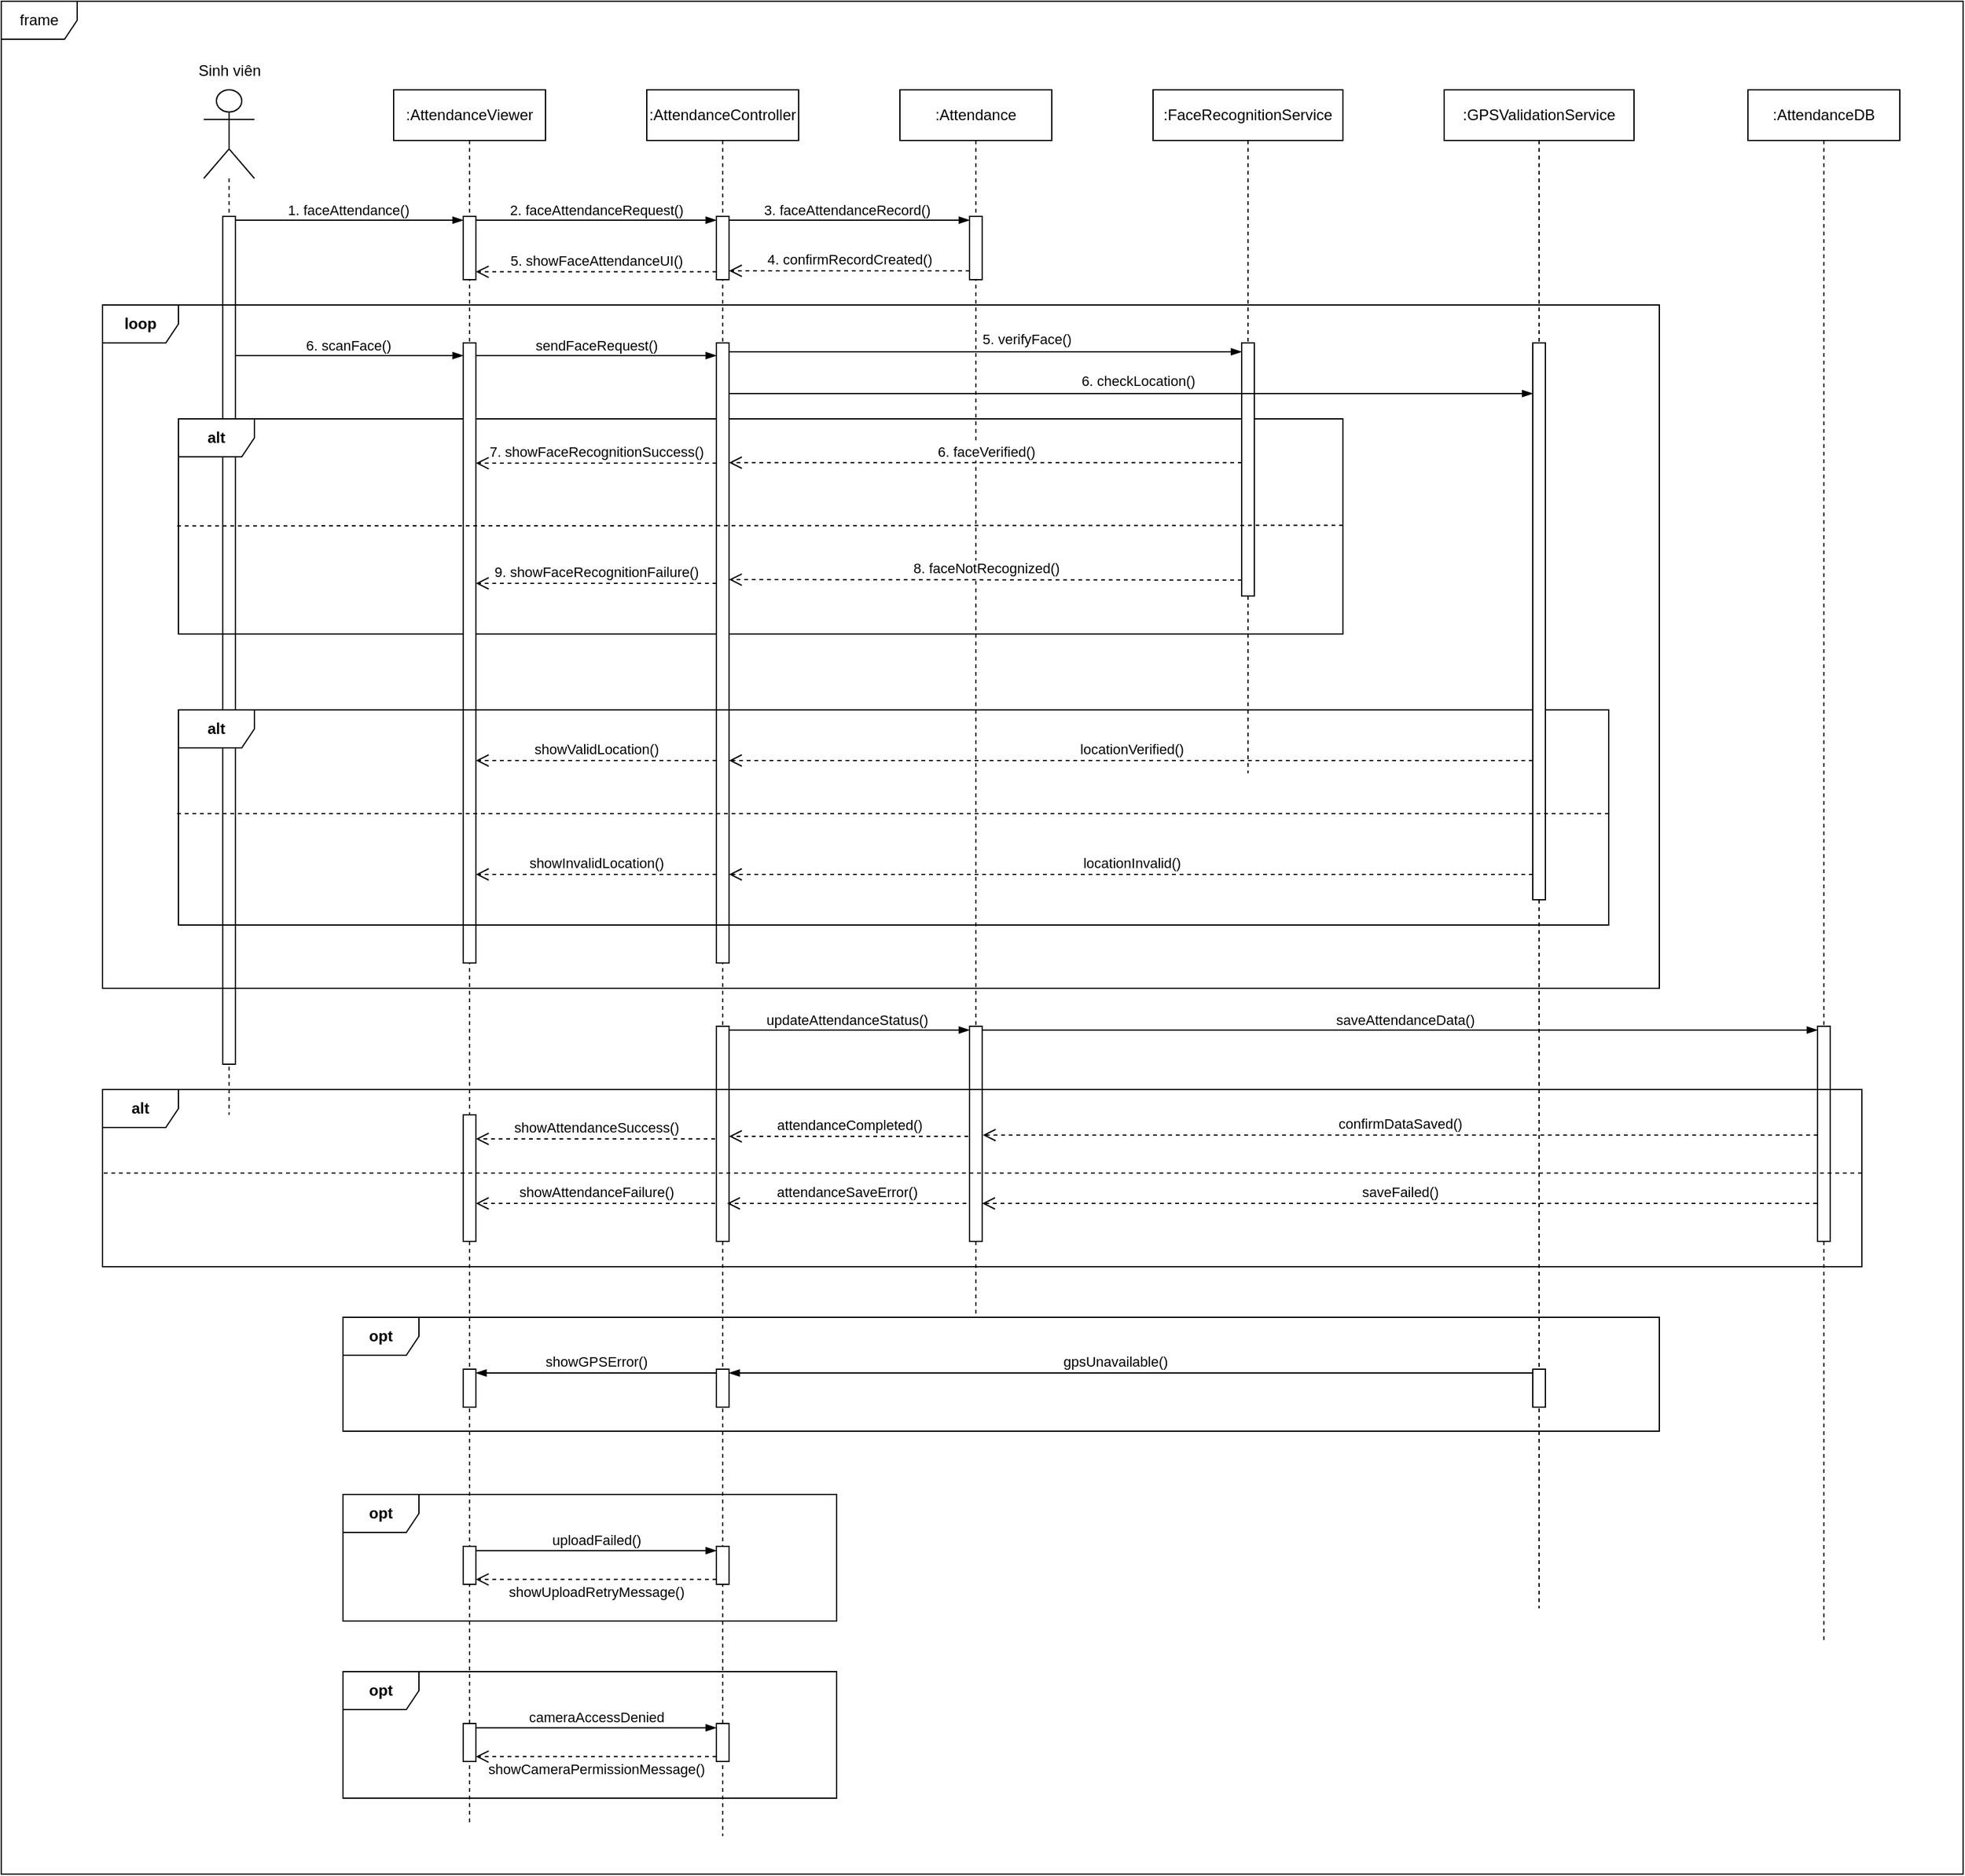 <mxfile version="26.1.0">
  <diagram id="sequence-diagram" name="Page-1">
    <mxGraphModel dx="1725" dy="479" grid="1" gridSize="10" guides="1" tooltips="1" connect="1" arrows="1" fold="1" page="1" pageScale="1" pageWidth="827" pageHeight="1169" math="0" shadow="0">
      <root>
        <mxCell id="0" />
        <mxCell id="1" parent="0" />
        <mxCell id="l3XtTcIofVnENhLU9X-6-130" value="frame" style="shape=umlFrame;whiteSpace=wrap;html=1;pointerEvents=0;swimlaneFillColor=default;" vertex="1" parent="1">
          <mxGeometry x="-30" y="10" width="1550" height="1480" as="geometry" />
        </mxCell>
        <mxCell id="l3XtTcIofVnENhLU9X-6-19" value=":AttendanceViewer" style="shape=umlLifeline;perimeter=lifelinePerimeter;whiteSpace=wrap;html=1;container=1;dropTarget=0;collapsible=0;recursiveResize=0;outlineConnect=0;portConstraint=eastwest;newEdgeStyle={&quot;curved&quot;:0,&quot;rounded&quot;:0};size=40;" vertex="1" parent="1">
          <mxGeometry x="280" y="80" width="120" height="1370" as="geometry" />
        </mxCell>
        <mxCell id="l3XtTcIofVnENhLU9X-6-28" value="" style="html=1;points=[[0,0,0,0,5],[0,1,0,0,-5],[1,0,0,0,5],[1,1,0,0,-5]];perimeter=orthogonalPerimeter;outlineConnect=0;targetShapes=umlLifeline;portConstraint=eastwest;newEdgeStyle={&quot;curved&quot;:0,&quot;rounded&quot;:0};" vertex="1" parent="l3XtTcIofVnENhLU9X-6-19">
          <mxGeometry x="55" y="100" width="10" height="50" as="geometry" />
        </mxCell>
        <mxCell id="l3XtTcIofVnENhLU9X-6-85" value="" style="html=1;points=[[0,0,0,0,5],[0,1,0,0,-5],[1,0,0,0,5],[1,1,0,0,-5]];perimeter=orthogonalPerimeter;outlineConnect=0;targetShapes=umlLifeline;portConstraint=eastwest;newEdgeStyle={&quot;curved&quot;:0,&quot;rounded&quot;:0};" vertex="1" parent="l3XtTcIofVnENhLU9X-6-19">
          <mxGeometry x="55" y="810" width="10" height="100" as="geometry" />
        </mxCell>
        <mxCell id="l3XtTcIofVnENhLU9X-6-20" value=":AttendanceController" style="shape=umlLifeline;perimeter=lifelinePerimeter;whiteSpace=wrap;html=1;container=1;dropTarget=0;collapsible=0;recursiveResize=0;outlineConnect=0;portConstraint=eastwest;newEdgeStyle={&quot;curved&quot;:0,&quot;rounded&quot;:0};size=40;" vertex="1" parent="1">
          <mxGeometry x="480" y="80" width="120" height="1380" as="geometry" />
        </mxCell>
        <mxCell id="l3XtTcIofVnENhLU9X-6-32" value="" style="html=1;points=[[0,0,0,0,5],[0,1,0,0,-5],[1,0,0,0,5],[1,1,0,0,-5]];perimeter=orthogonalPerimeter;outlineConnect=0;targetShapes=umlLifeline;portConstraint=eastwest;newEdgeStyle={&quot;curved&quot;:0,&quot;rounded&quot;:0};" vertex="1" parent="l3XtTcIofVnENhLU9X-6-20">
          <mxGeometry x="55" y="100" width="10" height="50" as="geometry" />
        </mxCell>
        <mxCell id="l3XtTcIofVnENhLU9X-6-73" value="" style="html=1;points=[[0,0,0,0,5],[0,1,0,0,-5],[1,0,0,0,5],[1,1,0,0,-5]];perimeter=orthogonalPerimeter;outlineConnect=0;targetShapes=umlLifeline;portConstraint=eastwest;newEdgeStyle={&quot;curved&quot;:0,&quot;rounded&quot;:0};" vertex="1" parent="l3XtTcIofVnENhLU9X-6-20">
          <mxGeometry x="55" y="740" width="10" height="170" as="geometry" />
        </mxCell>
        <mxCell id="l3XtTcIofVnENhLU9X-6-21" value=":FaceRecognitionService" style="shape=umlLifeline;perimeter=lifelinePerimeter;whiteSpace=wrap;html=1;container=1;dropTarget=0;collapsible=0;recursiveResize=0;outlineConnect=0;portConstraint=eastwest;newEdgeStyle={&quot;curved&quot;:0,&quot;rounded&quot;:0};size=40;" vertex="1" parent="1">
          <mxGeometry x="880" y="80" width="150" height="540" as="geometry" />
        </mxCell>
        <mxCell id="l3XtTcIofVnENhLU9X-6-22" value=":GPSValidationService" style="shape=umlLifeline;perimeter=lifelinePerimeter;whiteSpace=wrap;html=1;container=1;dropTarget=0;collapsible=0;recursiveResize=0;outlineConnect=0;portConstraint=eastwest;newEdgeStyle={&quot;curved&quot;:0,&quot;rounded&quot;:0};size=40;" vertex="1" parent="1">
          <mxGeometry x="1110" y="80" width="150" height="1200" as="geometry" />
        </mxCell>
        <mxCell id="l3XtTcIofVnENhLU9X-6-23" value=":Attendance" style="shape=umlLifeline;perimeter=lifelinePerimeter;whiteSpace=wrap;html=1;container=1;dropTarget=0;collapsible=0;recursiveResize=0;outlineConnect=0;portConstraint=eastwest;newEdgeStyle={&quot;curved&quot;:0,&quot;rounded&quot;:0};size=40;" vertex="1" parent="1">
          <mxGeometry x="680" y="80" width="120" height="970" as="geometry" />
        </mxCell>
        <mxCell id="l3XtTcIofVnENhLU9X-6-34" value="" style="html=1;points=[[0,0,0,0,5],[0,1,0,0,-5],[1,0,0,0,5],[1,1,0,0,-5]];perimeter=orthogonalPerimeter;outlineConnect=0;targetShapes=umlLifeline;portConstraint=eastwest;newEdgeStyle={&quot;curved&quot;:0,&quot;rounded&quot;:0};" vertex="1" parent="l3XtTcIofVnENhLU9X-6-23">
          <mxGeometry x="55" y="100" width="10" height="50" as="geometry" />
        </mxCell>
        <mxCell id="l3XtTcIofVnENhLU9X-6-72" value="" style="html=1;points=[[0,0,0,0,5],[0,1,0,0,-5],[1,0,0,0,5],[1,1,0,0,-5]];perimeter=orthogonalPerimeter;outlineConnect=0;targetShapes=umlLifeline;portConstraint=eastwest;newEdgeStyle={&quot;curved&quot;:0,&quot;rounded&quot;:0};" vertex="1" parent="l3XtTcIofVnENhLU9X-6-23">
          <mxGeometry x="55" y="740" width="10" height="170" as="geometry" />
        </mxCell>
        <mxCell id="l3XtTcIofVnENhLU9X-6-24" value="" style="shape=umlLifeline;perimeter=lifelinePerimeter;whiteSpace=wrap;html=1;container=1;dropTarget=0;collapsible=0;recursiveResize=0;outlineConnect=0;portConstraint=eastwest;newEdgeStyle={&quot;curved&quot;:0,&quot;rounded&quot;:0};participant=umlActor;size=70;" vertex="1" parent="1">
          <mxGeometry x="130" y="80" width="40" height="810" as="geometry" />
        </mxCell>
        <mxCell id="l3XtTcIofVnENhLU9X-6-27" value="" style="html=1;points=[[0,0,0,0,5],[0,1,0,0,-5],[1,0,0,0,5],[1,1,0,0,-5]];perimeter=orthogonalPerimeter;outlineConnect=0;targetShapes=umlLifeline;portConstraint=eastwest;newEdgeStyle={&quot;curved&quot;:0,&quot;rounded&quot;:0};" vertex="1" parent="l3XtTcIofVnENhLU9X-6-24">
          <mxGeometry x="15" y="100" width="10" height="670" as="geometry" />
        </mxCell>
        <mxCell id="l3XtTcIofVnENhLU9X-6-25" value="Sinh viên" style="text;html=1;align=center;verticalAlign=middle;resizable=0;points=[];autosize=1;strokeColor=none;fillColor=none;" vertex="1" parent="1">
          <mxGeometry x="115" y="50" width="70" height="30" as="geometry" />
        </mxCell>
        <mxCell id="l3XtTcIofVnENhLU9X-6-29" value="" style="edgeStyle=elbowEdgeStyle;fontSize=12;html=1;endArrow=blockThin;endFill=1;rounded=0;" edge="1" parent="1" source="l3XtTcIofVnENhLU9X-6-27">
          <mxGeometry width="160" relative="1" as="geometry">
            <mxPoint x="160" y="183" as="sourcePoint" />
            <mxPoint x="335" y="183" as="targetPoint" />
            <Array as="points">
              <mxPoint x="270" y="183" />
            </Array>
          </mxGeometry>
        </mxCell>
        <mxCell id="l3XtTcIofVnENhLU9X-6-37" value="1. faceAttendance()" style="edgeLabel;html=1;align=center;verticalAlign=middle;resizable=0;points=[];" vertex="1" connectable="0" parent="l3XtTcIofVnENhLU9X-6-29">
          <mxGeometry x="0.144" y="1" relative="1" as="geometry">
            <mxPoint x="-14" y="-7" as="offset" />
          </mxGeometry>
        </mxCell>
        <mxCell id="l3XtTcIofVnENhLU9X-6-33" value="" style="edgeStyle=elbowEdgeStyle;fontSize=12;html=1;endArrow=blockThin;endFill=1;rounded=0;" edge="1" parent="1" source="l3XtTcIofVnENhLU9X-6-28">
          <mxGeometry width="160" relative="1" as="geometry">
            <mxPoint x="350" y="183" as="sourcePoint" />
            <mxPoint x="535" y="183" as="targetPoint" />
            <Array as="points">
              <mxPoint x="460" y="183" />
            </Array>
          </mxGeometry>
        </mxCell>
        <mxCell id="l3XtTcIofVnENhLU9X-6-35" value="" style="edgeStyle=elbowEdgeStyle;fontSize=12;html=1;endArrow=blockThin;endFill=1;rounded=0;" edge="1" parent="1" source="l3XtTcIofVnENhLU9X-6-32">
          <mxGeometry width="160" relative="1" as="geometry">
            <mxPoint x="540" y="183" as="sourcePoint" />
            <mxPoint x="735" y="183" as="targetPoint" />
            <Array as="points">
              <mxPoint x="660" y="183" />
            </Array>
          </mxGeometry>
        </mxCell>
        <mxCell id="l3XtTcIofVnENhLU9X-6-38" value="2. faceAttendanceRequest()" style="edgeLabel;html=1;align=center;verticalAlign=middle;resizable=0;points=[];" vertex="1" connectable="0" parent="1">
          <mxGeometry x="440.003" y="175.0" as="geometry" />
        </mxCell>
        <mxCell id="l3XtTcIofVnENhLU9X-6-39" value="3. faceAttendanceRecord()" style="edgeLabel;html=1;align=center;verticalAlign=middle;resizable=0;points=[];" vertex="1" connectable="0" parent="1">
          <mxGeometry x="638.003" y="175.0" as="geometry" />
        </mxCell>
        <mxCell id="l3XtTcIofVnENhLU9X-6-40" value="4. confirmRecordCreated()" style="html=1;verticalAlign=bottom;endArrow=open;dashed=1;endSize=8;curved=0;rounded=0;" edge="1" parent="1" source="l3XtTcIofVnENhLU9X-6-34">
          <mxGeometry relative="1" as="geometry">
            <mxPoint x="625" y="223" as="sourcePoint" />
            <mxPoint x="545" y="223" as="targetPoint" />
          </mxGeometry>
        </mxCell>
        <mxCell id="l3XtTcIofVnENhLU9X-6-41" value="5. showFaceAttendanceUI()" style="html=1;verticalAlign=bottom;endArrow=open;dashed=1;endSize=8;curved=0;rounded=0;" edge="1" parent="1">
          <mxGeometry relative="1" as="geometry">
            <mxPoint x="535" y="223.78" as="sourcePoint" />
            <mxPoint x="345" y="223.78" as="targetPoint" />
          </mxGeometry>
        </mxCell>
        <mxCell id="l3XtTcIofVnENhLU9X-6-42" value="&lt;b&gt;alt&lt;/b&gt;" style="shape=umlFrame;whiteSpace=wrap;html=1;pointerEvents=0;" vertex="1" parent="1">
          <mxGeometry x="110" y="340" width="920" height="170" as="geometry" />
        </mxCell>
        <mxCell id="l3XtTcIofVnENhLU9X-6-44" value="" style="html=1;points=[[0,0,0,0,5],[0,1,0,0,-5],[1,0,0,0,5],[1,1,0,0,-5]];perimeter=orthogonalPerimeter;outlineConnect=0;targetShapes=umlLifeline;portConstraint=eastwest;newEdgeStyle={&quot;curved&quot;:0,&quot;rounded&quot;:0};" vertex="1" parent="1">
          <mxGeometry x="950" y="280" width="10" height="200" as="geometry" />
        </mxCell>
        <mxCell id="l3XtTcIofVnENhLU9X-6-45" value="" style="edgeStyle=elbowEdgeStyle;fontSize=12;html=1;endArrow=blockThin;endFill=1;rounded=0;" edge="1" parent="1" target="l3XtTcIofVnENhLU9X-6-44">
          <mxGeometry width="160" relative="1" as="geometry">
            <mxPoint x="545" y="287" as="sourcePoint" />
            <mxPoint x="735" y="287" as="targetPoint" />
            <Array as="points">
              <mxPoint x="660" y="287" />
            </Array>
          </mxGeometry>
        </mxCell>
        <mxCell id="l3XtTcIofVnENhLU9X-6-46" value="5. verifyFace()" style="edgeLabel;html=1;align=center;verticalAlign=middle;resizable=0;points=[];" vertex="1" connectable="0" parent="l3XtTcIofVnENhLU9X-6-45">
          <mxGeometry x="-0.233" y="-1" relative="1" as="geometry">
            <mxPoint x="79" y="-11" as="offset" />
          </mxGeometry>
        </mxCell>
        <mxCell id="l3XtTcIofVnENhLU9X-6-47" value="6. faceVerified()" style="html=1;verticalAlign=bottom;endArrow=open;dashed=1;endSize=8;curved=0;rounded=0;" edge="1" parent="1" source="l3XtTcIofVnENhLU9X-6-44">
          <mxGeometry relative="1" as="geometry">
            <mxPoint x="735" y="374.62" as="sourcePoint" />
            <mxPoint x="545" y="374.62" as="targetPoint" />
          </mxGeometry>
        </mxCell>
        <mxCell id="l3XtTcIofVnENhLU9X-6-48" value="" style="html=1;points=[[0,0,0,0,5],[0,1,0,0,-5],[1,0,0,0,5],[1,1,0,0,-5]];perimeter=orthogonalPerimeter;outlineConnect=0;targetShapes=umlLifeline;portConstraint=eastwest;newEdgeStyle={&quot;curved&quot;:0,&quot;rounded&quot;:0};" vertex="1" parent="1">
          <mxGeometry x="335" y="280" width="10" height="490" as="geometry" />
        </mxCell>
        <mxCell id="l3XtTcIofVnENhLU9X-6-49" value="7.&amp;nbsp;showFaceRecognitionSuccess()" style="html=1;verticalAlign=bottom;endArrow=open;dashed=1;endSize=8;curved=0;rounded=0;" edge="1" parent="1" target="l3XtTcIofVnENhLU9X-6-48">
          <mxGeometry relative="1" as="geometry">
            <mxPoint x="535" y="375.04" as="sourcePoint" />
            <mxPoint x="130" y="374.66" as="targetPoint" />
          </mxGeometry>
        </mxCell>
        <mxCell id="l3XtTcIofVnENhLU9X-6-51" value="" style="html=1;points=[[0,0,0,0,5],[0,1,0,0,-5],[1,0,0,0,5],[1,1,0,0,-5]];perimeter=orthogonalPerimeter;outlineConnect=0;targetShapes=umlLifeline;portConstraint=eastwest;newEdgeStyle={&quot;curved&quot;:0,&quot;rounded&quot;:0};" vertex="1" parent="1">
          <mxGeometry x="535" y="280" width="10" height="490" as="geometry" />
        </mxCell>
        <mxCell id="l3XtTcIofVnENhLU9X-6-52" value="8. faceNotRecognized()" style="html=1;verticalAlign=bottom;endArrow=open;dashed=1;endSize=8;curved=0;rounded=0;" edge="1" parent="1">
          <mxGeometry relative="1" as="geometry">
            <mxPoint x="950" y="467.38" as="sourcePoint" />
            <mxPoint x="545" y="467" as="targetPoint" />
          </mxGeometry>
        </mxCell>
        <mxCell id="l3XtTcIofVnENhLU9X-6-54" value="9. showFaceRecognitionFailure()" style="html=1;verticalAlign=bottom;endArrow=open;dashed=1;endSize=8;curved=0;rounded=0;" edge="1" parent="1">
          <mxGeometry relative="1" as="geometry">
            <mxPoint x="535" y="470.04" as="sourcePoint" />
            <mxPoint x="345" y="470" as="targetPoint" />
          </mxGeometry>
        </mxCell>
        <mxCell id="l3XtTcIofVnENhLU9X-6-55" value="" style="edgeStyle=elbowEdgeStyle;fontSize=12;html=1;endArrow=blockThin;endFill=1;rounded=0;" edge="1" parent="1">
          <mxGeometry width="160" relative="1" as="geometry">
            <mxPoint x="155" y="290" as="sourcePoint" />
            <mxPoint x="335" y="290" as="targetPoint" />
            <Array as="points">
              <mxPoint x="270" y="290" />
            </Array>
          </mxGeometry>
        </mxCell>
        <mxCell id="l3XtTcIofVnENhLU9X-6-56" value="6. scanFace()" style="edgeLabel;html=1;align=center;verticalAlign=middle;resizable=0;points=[];" vertex="1" connectable="0" parent="l3XtTcIofVnENhLU9X-6-55">
          <mxGeometry x="0.144" y="1" relative="1" as="geometry">
            <mxPoint x="-14" y="-7" as="offset" />
          </mxGeometry>
        </mxCell>
        <mxCell id="l3XtTcIofVnENhLU9X-6-57" value="" style="edgeStyle=elbowEdgeStyle;fontSize=12;html=1;endArrow=blockThin;endFill=1;rounded=0;" edge="1" parent="1" target="l3XtTcIofVnENhLU9X-6-51">
          <mxGeometry width="160" relative="1" as="geometry">
            <mxPoint x="345" y="290" as="sourcePoint" />
            <mxPoint x="530" y="290" as="targetPoint" />
            <Array as="points">
              <mxPoint x="460" y="290" />
            </Array>
          </mxGeometry>
        </mxCell>
        <mxCell id="l3XtTcIofVnENhLU9X-6-58" value="sendFaceRequest()" style="edgeLabel;html=1;align=center;verticalAlign=middle;resizable=0;points=[];" vertex="1" connectable="0" parent="l3XtTcIofVnENhLU9X-6-57">
          <mxGeometry x="0.144" y="1" relative="1" as="geometry">
            <mxPoint x="-14" y="-7" as="offset" />
          </mxGeometry>
        </mxCell>
        <mxCell id="l3XtTcIofVnENhLU9X-6-59" value="&lt;b&gt;loop&lt;/b&gt;" style="shape=umlFrame;whiteSpace=wrap;html=1;pointerEvents=0;" vertex="1" parent="1">
          <mxGeometry x="50" y="250" width="1230" height="540" as="geometry" />
        </mxCell>
        <mxCell id="l3XtTcIofVnENhLU9X-6-60" value="&lt;b&gt;alt&lt;/b&gt;" style="shape=umlFrame;whiteSpace=wrap;html=1;pointerEvents=0;" vertex="1" parent="1">
          <mxGeometry x="110" y="570" width="1130" height="170" as="geometry" />
        </mxCell>
        <mxCell id="l3XtTcIofVnENhLU9X-6-61" value="" style="html=1;points=[[0,0,0,0,5],[0,1,0,0,-5],[1,0,0,0,5],[1,1,0,0,-5]];perimeter=orthogonalPerimeter;outlineConnect=0;targetShapes=umlLifeline;portConstraint=eastwest;newEdgeStyle={&quot;curved&quot;:0,&quot;rounded&quot;:0};" vertex="1" parent="1">
          <mxGeometry x="1180" y="280" width="10" height="440" as="geometry" />
        </mxCell>
        <mxCell id="l3XtTcIofVnENhLU9X-6-62" value="" style="edgeStyle=elbowEdgeStyle;fontSize=12;html=1;endArrow=blockThin;endFill=1;rounded=0;" edge="1" parent="1" target="l3XtTcIofVnENhLU9X-6-61">
          <mxGeometry width="160" relative="1" as="geometry">
            <mxPoint x="545" y="320" as="sourcePoint" />
            <mxPoint x="950" y="320" as="targetPoint" />
            <Array as="points">
              <mxPoint x="660" y="320" />
            </Array>
          </mxGeometry>
        </mxCell>
        <mxCell id="l3XtTcIofVnENhLU9X-6-63" value="6. checkLocation()" style="edgeLabel;html=1;align=center;verticalAlign=middle;resizable=0;points=[];" vertex="1" connectable="0" parent="l3XtTcIofVnENhLU9X-6-62">
          <mxGeometry x="-0.233" y="-1" relative="1" as="geometry">
            <mxPoint x="79" y="-11" as="offset" />
          </mxGeometry>
        </mxCell>
        <mxCell id="l3XtTcIofVnENhLU9X-6-64" value="locationVerified()" style="html=1;verticalAlign=bottom;endArrow=open;dashed=1;endSize=8;curved=0;rounded=0;" edge="1" parent="1" source="l3XtTcIofVnENhLU9X-6-61">
          <mxGeometry relative="1" as="geometry">
            <mxPoint x="950" y="610.38" as="sourcePoint" />
            <mxPoint x="545" y="610" as="targetPoint" />
          </mxGeometry>
        </mxCell>
        <mxCell id="l3XtTcIofVnENhLU9X-6-65" value="showValidLocation()" style="html=1;verticalAlign=bottom;endArrow=open;dashed=1;endSize=8;curved=0;rounded=0;" edge="1" parent="1">
          <mxGeometry relative="1" as="geometry">
            <mxPoint x="535" y="610.04" as="sourcePoint" />
            <mxPoint x="345" y="610" as="targetPoint" />
          </mxGeometry>
        </mxCell>
        <mxCell id="l3XtTcIofVnENhLU9X-6-66" value="" style="html=1;verticalAlign=bottom;endArrow=none;dashed=1;endSize=8;curved=0;rounded=0;startFill=0;" edge="1" parent="1">
          <mxGeometry relative="1" as="geometry">
            <mxPoint x="1240" y="652" as="sourcePoint" />
            <mxPoint x="109" y="652" as="targetPoint" />
          </mxGeometry>
        </mxCell>
        <mxCell id="l3XtTcIofVnENhLU9X-6-67" value="showInvalidLocation()" style="html=1;verticalAlign=bottom;endArrow=open;dashed=1;endSize=8;curved=0;rounded=0;" edge="1" parent="1">
          <mxGeometry relative="1" as="geometry">
            <mxPoint x="535" y="700.04" as="sourcePoint" />
            <mxPoint x="345" y="700" as="targetPoint" />
          </mxGeometry>
        </mxCell>
        <mxCell id="l3XtTcIofVnENhLU9X-6-68" value="" style="html=1;verticalAlign=bottom;endArrow=none;dashed=1;endSize=8;curved=0;rounded=0;startFill=0;exitX=1;exitY=0.495;exitDx=0;exitDy=0;exitPerimeter=0;" edge="1" parent="1" source="l3XtTcIofVnENhLU9X-6-42">
          <mxGeometry relative="1" as="geometry">
            <mxPoint x="1240" y="424.62" as="sourcePoint" />
            <mxPoint x="109" y="424.62" as="targetPoint" />
          </mxGeometry>
        </mxCell>
        <mxCell id="l3XtTcIofVnENhLU9X-6-69" value="locationInvalid()" style="html=1;verticalAlign=bottom;endArrow=open;dashed=1;endSize=8;curved=0;rounded=0;" edge="1" parent="1">
          <mxGeometry relative="1" as="geometry">
            <mxPoint x="1180" y="700" as="sourcePoint" />
            <mxPoint x="545" y="700" as="targetPoint" />
          </mxGeometry>
        </mxCell>
        <mxCell id="l3XtTcIofVnENhLU9X-6-70" value=":AttendanceDB" style="shape=umlLifeline;perimeter=lifelinePerimeter;whiteSpace=wrap;html=1;container=1;dropTarget=0;collapsible=0;recursiveResize=0;outlineConnect=0;portConstraint=eastwest;newEdgeStyle={&quot;curved&quot;:0,&quot;rounded&quot;:0};size=40;" vertex="1" parent="1">
          <mxGeometry x="1350" y="80" width="120" height="1225" as="geometry" />
        </mxCell>
        <mxCell id="l3XtTcIofVnENhLU9X-6-71" value="" style="html=1;points=[[0,0,0,0,5],[0,1,0,0,-5],[1,0,0,0,5],[1,1,0,0,-5]];perimeter=orthogonalPerimeter;outlineConnect=0;targetShapes=umlLifeline;portConstraint=eastwest;newEdgeStyle={&quot;curved&quot;:0,&quot;rounded&quot;:0};" vertex="1" parent="l3XtTcIofVnENhLU9X-6-70">
          <mxGeometry x="55" y="740" width="10" height="170" as="geometry" />
        </mxCell>
        <mxCell id="l3XtTcIofVnENhLU9X-6-74" value="" style="edgeStyle=elbowEdgeStyle;fontSize=12;html=1;endArrow=blockThin;endFill=1;rounded=0;" edge="1" parent="1">
          <mxGeometry width="160" relative="1" as="geometry">
            <mxPoint x="545" y="823" as="sourcePoint" />
            <mxPoint x="735" y="823" as="targetPoint" />
            <Array as="points">
              <mxPoint x="660" y="823" />
            </Array>
          </mxGeometry>
        </mxCell>
        <mxCell id="l3XtTcIofVnENhLU9X-6-75" value="updateAttendanceStatus()" style="edgeLabel;html=1;align=center;verticalAlign=middle;resizable=0;points=[];" vertex="1" connectable="0" parent="l3XtTcIofVnENhLU9X-6-74">
          <mxGeometry x="-0.047" y="1" relative="1" as="geometry">
            <mxPoint x="2" y="-7" as="offset" />
          </mxGeometry>
        </mxCell>
        <mxCell id="l3XtTcIofVnENhLU9X-6-80" value="" style="edgeStyle=elbowEdgeStyle;fontSize=12;html=1;endArrow=blockThin;endFill=1;rounded=0;startFill=0;" edge="1" parent="1">
          <mxGeometry width="160" relative="1" as="geometry">
            <mxPoint x="745" y="823" as="sourcePoint" />
            <mxPoint x="1405" y="823" as="targetPoint" />
            <Array as="points">
              <mxPoint x="1405" y="823" />
              <mxPoint x="1400" y="823" />
            </Array>
          </mxGeometry>
        </mxCell>
        <mxCell id="l3XtTcIofVnENhLU9X-6-81" value="saveAttendanceData()" style="edgeLabel;html=1;align=center;verticalAlign=middle;resizable=0;points=[];" vertex="1" connectable="0" parent="l3XtTcIofVnENhLU9X-6-80">
          <mxGeometry x="-0.047" y="1" relative="1" as="geometry">
            <mxPoint x="19" y="-7" as="offset" />
          </mxGeometry>
        </mxCell>
        <mxCell id="l3XtTcIofVnENhLU9X-6-82" value="confirmDataSaved()" style="html=1;verticalAlign=bottom;endArrow=open;dashed=1;endSize=8;curved=0;rounded=0;" edge="1" parent="1">
          <mxGeometry relative="1" as="geometry">
            <mxPoint x="1405" y="906" as="sourcePoint" />
            <mxPoint x="745.5" y="906" as="targetPoint" />
          </mxGeometry>
        </mxCell>
        <mxCell id="l3XtTcIofVnENhLU9X-6-83" value="&lt;b&gt;alt&lt;/b&gt;" style="shape=umlFrame;whiteSpace=wrap;html=1;pointerEvents=0;" vertex="1" parent="1">
          <mxGeometry x="50" y="870" width="1390" height="140" as="geometry" />
        </mxCell>
        <mxCell id="l3XtTcIofVnENhLU9X-6-84" value="attendanceCompleted()" style="html=1;verticalAlign=bottom;endArrow=open;dashed=1;endSize=8;curved=0;rounded=0;" edge="1" parent="1" target="l3XtTcIofVnENhLU9X-6-73">
          <mxGeometry relative="1" as="geometry">
            <mxPoint x="734" y="907" as="sourcePoint" />
            <mxPoint x="84" y="907" as="targetPoint" />
          </mxGeometry>
        </mxCell>
        <mxCell id="l3XtTcIofVnENhLU9X-6-86" value="showAttendanceSuccess()" style="html=1;verticalAlign=bottom;endArrow=open;dashed=1;endSize=8;curved=0;rounded=0;" edge="1" parent="1">
          <mxGeometry relative="1" as="geometry">
            <mxPoint x="534" y="909" as="sourcePoint" />
            <mxPoint x="345" y="909" as="targetPoint" />
          </mxGeometry>
        </mxCell>
        <mxCell id="l3XtTcIofVnENhLU9X-6-89" value="saveFailed()" style="html=1;verticalAlign=bottom;endArrow=open;dashed=1;endSize=8;curved=0;rounded=0;" edge="1" parent="1">
          <mxGeometry relative="1" as="geometry">
            <mxPoint x="1404.5" y="960" as="sourcePoint" />
            <mxPoint x="745" y="960" as="targetPoint" />
          </mxGeometry>
        </mxCell>
        <mxCell id="l3XtTcIofVnENhLU9X-6-90" value="attendanceSaveError()" style="html=1;verticalAlign=bottom;endArrow=open;dashed=1;endSize=8;curved=0;rounded=0;" edge="1" parent="1">
          <mxGeometry relative="1" as="geometry">
            <mxPoint x="732.5" y="960" as="sourcePoint" />
            <mxPoint x="543.5" y="960" as="targetPoint" />
          </mxGeometry>
        </mxCell>
        <mxCell id="l3XtTcIofVnENhLU9X-6-91" value="showAttendanceFailure()" style="html=1;verticalAlign=bottom;endArrow=open;dashed=1;endSize=8;curved=0;rounded=0;" edge="1" parent="1">
          <mxGeometry relative="1" as="geometry">
            <mxPoint x="534" y="960" as="sourcePoint" />
            <mxPoint x="345" y="960" as="targetPoint" />
          </mxGeometry>
        </mxCell>
        <mxCell id="l3XtTcIofVnENhLU9X-6-92" value="" style="html=1;verticalAlign=bottom;endArrow=none;dashed=1;endSize=8;curved=0;rounded=0;startFill=0;" edge="1" parent="1">
          <mxGeometry relative="1" as="geometry">
            <mxPoint x="1440" y="936" as="sourcePoint" />
            <mxPoint x="49" y="936" as="targetPoint" />
          </mxGeometry>
        </mxCell>
        <mxCell id="l3XtTcIofVnENhLU9X-6-93" value="&lt;b&gt;opt&lt;/b&gt;" style="shape=umlFrame;whiteSpace=wrap;html=1;pointerEvents=0;" vertex="1" parent="1">
          <mxGeometry x="240" y="1050" width="1040" height="90" as="geometry" />
        </mxCell>
        <mxCell id="l3XtTcIofVnENhLU9X-6-94" value="" style="html=1;points=[[0,0,0,0,5],[0,1,0,0,-5],[1,0,0,0,5],[1,1,0,0,-5]];perimeter=orthogonalPerimeter;outlineConnect=0;targetShapes=umlLifeline;portConstraint=eastwest;newEdgeStyle={&quot;curved&quot;:0,&quot;rounded&quot;:0};" vertex="1" parent="1">
          <mxGeometry x="1180" y="1091" width="10" height="30" as="geometry" />
        </mxCell>
        <mxCell id="l3XtTcIofVnENhLU9X-6-95" value="" style="html=1;points=[[0,0,0,0,5],[0,1,0,0,-5],[1,0,0,0,5],[1,1,0,0,-5]];perimeter=orthogonalPerimeter;outlineConnect=0;targetShapes=umlLifeline;portConstraint=eastwest;newEdgeStyle={&quot;curved&quot;:0,&quot;rounded&quot;:0};" vertex="1" parent="1">
          <mxGeometry x="535" y="1091" width="10" height="30" as="geometry" />
        </mxCell>
        <mxCell id="l3XtTcIofVnENhLU9X-6-96" value="" style="html=1;points=[[0,0,0,0,5],[0,1,0,0,-5],[1,0,0,0,5],[1,1,0,0,-5]];perimeter=orthogonalPerimeter;outlineConnect=0;targetShapes=umlLifeline;portConstraint=eastwest;newEdgeStyle={&quot;curved&quot;:0,&quot;rounded&quot;:0};" vertex="1" parent="1">
          <mxGeometry x="335" y="1091" width="10" height="30" as="geometry" />
        </mxCell>
        <mxCell id="l3XtTcIofVnENhLU9X-6-97" value="" style="edgeStyle=elbowEdgeStyle;fontSize=12;html=1;endArrow=none;endFill=1;rounded=0;startFill=1;startArrow=blockThin;" edge="1" parent="1">
          <mxGeometry width="160" relative="1" as="geometry">
            <mxPoint x="545" y="1094" as="sourcePoint" />
            <mxPoint x="1180" y="1094" as="targetPoint" />
            <Array as="points">
              <mxPoint x="1180" y="1094" />
              <mxPoint x="1175" y="1094" />
            </Array>
          </mxGeometry>
        </mxCell>
        <mxCell id="l3XtTcIofVnENhLU9X-6-99" value="" style="edgeStyle=elbowEdgeStyle;fontSize=12;html=1;endArrow=none;endFill=1;rounded=0;startFill=1;startArrow=blockThin;exitX=1;exitY=0;exitDx=0;exitDy=5;exitPerimeter=0;" edge="1" parent="1">
          <mxGeometry width="160" relative="1" as="geometry">
            <mxPoint x="345" y="1094" as="sourcePoint" />
            <mxPoint x="535" y="1091" as="targetPoint" />
            <Array as="points">
              <mxPoint x="535" y="1091" />
              <mxPoint x="530" y="1091" />
            </Array>
          </mxGeometry>
        </mxCell>
        <mxCell id="l3XtTcIofVnENhLU9X-6-100" value="showGPSError()" style="edgeLabel;html=1;align=center;verticalAlign=middle;resizable=0;points=[];" vertex="1" connectable="0" parent="l3XtTcIofVnENhLU9X-6-99">
          <mxGeometry x="-0.006" y="-1" relative="1" as="geometry">
            <mxPoint x="-1" y="-10" as="offset" />
          </mxGeometry>
        </mxCell>
        <mxCell id="l3XtTcIofVnENhLU9X-6-101" value="gpsUnavailable()" style="edgeLabel;html=1;align=center;verticalAlign=middle;resizable=0;points=[];" vertex="1" connectable="0" parent="1">
          <mxGeometry x="850.004" y="1085.0" as="geometry" />
        </mxCell>
        <mxCell id="l3XtTcIofVnENhLU9X-6-102" value="&lt;b&gt;opt&lt;/b&gt;" style="shape=umlFrame;whiteSpace=wrap;html=1;pointerEvents=0;" vertex="1" parent="1">
          <mxGeometry x="240" y="1190" width="390" height="100" as="geometry" />
        </mxCell>
        <mxCell id="l3XtTcIofVnENhLU9X-6-104" value="" style="html=1;points=[[0,0,0,0,5],[0,1,0,0,-5],[1,0,0,0,5],[1,1,0,0,-5]];perimeter=orthogonalPerimeter;outlineConnect=0;targetShapes=umlLifeline;portConstraint=eastwest;newEdgeStyle={&quot;curved&quot;:0,&quot;rounded&quot;:0};" vertex="1" parent="1">
          <mxGeometry x="535" y="1231" width="10" height="30" as="geometry" />
        </mxCell>
        <mxCell id="l3XtTcIofVnENhLU9X-6-105" value="" style="html=1;points=[[0,0,0,0,5],[0,1,0,0,-5],[1,0,0,0,5],[1,1,0,0,-5]];perimeter=orthogonalPerimeter;outlineConnect=0;targetShapes=umlLifeline;portConstraint=eastwest;newEdgeStyle={&quot;curved&quot;:0,&quot;rounded&quot;:0};" vertex="1" parent="1">
          <mxGeometry x="335" y="1231" width="10" height="30" as="geometry" />
        </mxCell>
        <mxCell id="l3XtTcIofVnENhLU9X-6-119" value="" style="edgeStyle=elbowEdgeStyle;fontSize=12;html=1;endArrow=blockThin;endFill=1;rounded=0;" edge="1" parent="1">
          <mxGeometry width="160" relative="1" as="geometry">
            <mxPoint x="345" y="1234.38" as="sourcePoint" />
            <mxPoint x="535" y="1234.38" as="targetPoint" />
            <Array as="points">
              <mxPoint x="460" y="1234.38" />
            </Array>
          </mxGeometry>
        </mxCell>
        <mxCell id="l3XtTcIofVnENhLU9X-6-121" value="uploadFailed()" style="edgeLabel;html=1;align=center;verticalAlign=middle;resizable=0;points=[];" vertex="1" connectable="0" parent="l3XtTcIofVnENhLU9X-6-119">
          <mxGeometry x="-0.16" y="-1" relative="1" as="geometry">
            <mxPoint x="15" y="-10" as="offset" />
          </mxGeometry>
        </mxCell>
        <mxCell id="l3XtTcIofVnENhLU9X-6-120" value="" style="html=1;verticalAlign=bottom;endArrow=open;dashed=1;endSize=8;curved=0;rounded=0;" edge="1" parent="1">
          <mxGeometry relative="1" as="geometry">
            <mxPoint x="535" y="1257.17" as="sourcePoint" />
            <mxPoint x="345" y="1257.17" as="targetPoint" />
          </mxGeometry>
        </mxCell>
        <mxCell id="l3XtTcIofVnENhLU9X-6-122" value="showUploadRetryMessage()" style="edgeLabel;html=1;align=center;verticalAlign=middle;resizable=0;points=[];" vertex="1" connectable="0" parent="1">
          <mxGeometry x="440" y="1267" as="geometry" />
        </mxCell>
        <mxCell id="l3XtTcIofVnENhLU9X-6-123" value="&lt;b&gt;opt&lt;/b&gt;" style="shape=umlFrame;whiteSpace=wrap;html=1;pointerEvents=0;" vertex="1" parent="1">
          <mxGeometry x="240" y="1330" width="390" height="100" as="geometry" />
        </mxCell>
        <mxCell id="l3XtTcIofVnENhLU9X-6-124" value="" style="html=1;points=[[0,0,0,0,5],[0,1,0,0,-5],[1,0,0,0,5],[1,1,0,0,-5]];perimeter=orthogonalPerimeter;outlineConnect=0;targetShapes=umlLifeline;portConstraint=eastwest;newEdgeStyle={&quot;curved&quot;:0,&quot;rounded&quot;:0};" vertex="1" parent="1">
          <mxGeometry x="535" y="1371" width="10" height="30" as="geometry" />
        </mxCell>
        <mxCell id="l3XtTcIofVnENhLU9X-6-125" value="" style="html=1;points=[[0,0,0,0,5],[0,1,0,0,-5],[1,0,0,0,5],[1,1,0,0,-5]];perimeter=orthogonalPerimeter;outlineConnect=0;targetShapes=umlLifeline;portConstraint=eastwest;newEdgeStyle={&quot;curved&quot;:0,&quot;rounded&quot;:0};" vertex="1" parent="1">
          <mxGeometry x="335" y="1371" width="10" height="30" as="geometry" />
        </mxCell>
        <mxCell id="l3XtTcIofVnENhLU9X-6-126" value="" style="edgeStyle=elbowEdgeStyle;fontSize=12;html=1;endArrow=blockThin;endFill=1;rounded=0;" edge="1" parent="1">
          <mxGeometry width="160" relative="1" as="geometry">
            <mxPoint x="345" y="1374.38" as="sourcePoint" />
            <mxPoint x="535" y="1374.38" as="targetPoint" />
            <Array as="points">
              <mxPoint x="460" y="1374.38" />
            </Array>
          </mxGeometry>
        </mxCell>
        <mxCell id="l3XtTcIofVnENhLU9X-6-127" value="cameraAccessDenied" style="edgeLabel;html=1;align=center;verticalAlign=middle;resizable=0;points=[];" vertex="1" connectable="0" parent="l3XtTcIofVnENhLU9X-6-126">
          <mxGeometry x="-0.16" y="-1" relative="1" as="geometry">
            <mxPoint x="15" y="-10" as="offset" />
          </mxGeometry>
        </mxCell>
        <mxCell id="l3XtTcIofVnENhLU9X-6-128" value="" style="html=1;verticalAlign=bottom;endArrow=open;dashed=1;endSize=8;curved=0;rounded=0;" edge="1" parent="1">
          <mxGeometry relative="1" as="geometry">
            <mxPoint x="535" y="1397.17" as="sourcePoint" />
            <mxPoint x="345" y="1397.17" as="targetPoint" />
          </mxGeometry>
        </mxCell>
        <mxCell id="l3XtTcIofVnENhLU9X-6-129" value="showCameraPermissionMessage()" style="edgeLabel;html=1;align=center;verticalAlign=middle;resizable=0;points=[];" vertex="1" connectable="0" parent="1">
          <mxGeometry x="440" y="1407" as="geometry" />
        </mxCell>
      </root>
    </mxGraphModel>
  </diagram>
</mxfile>
